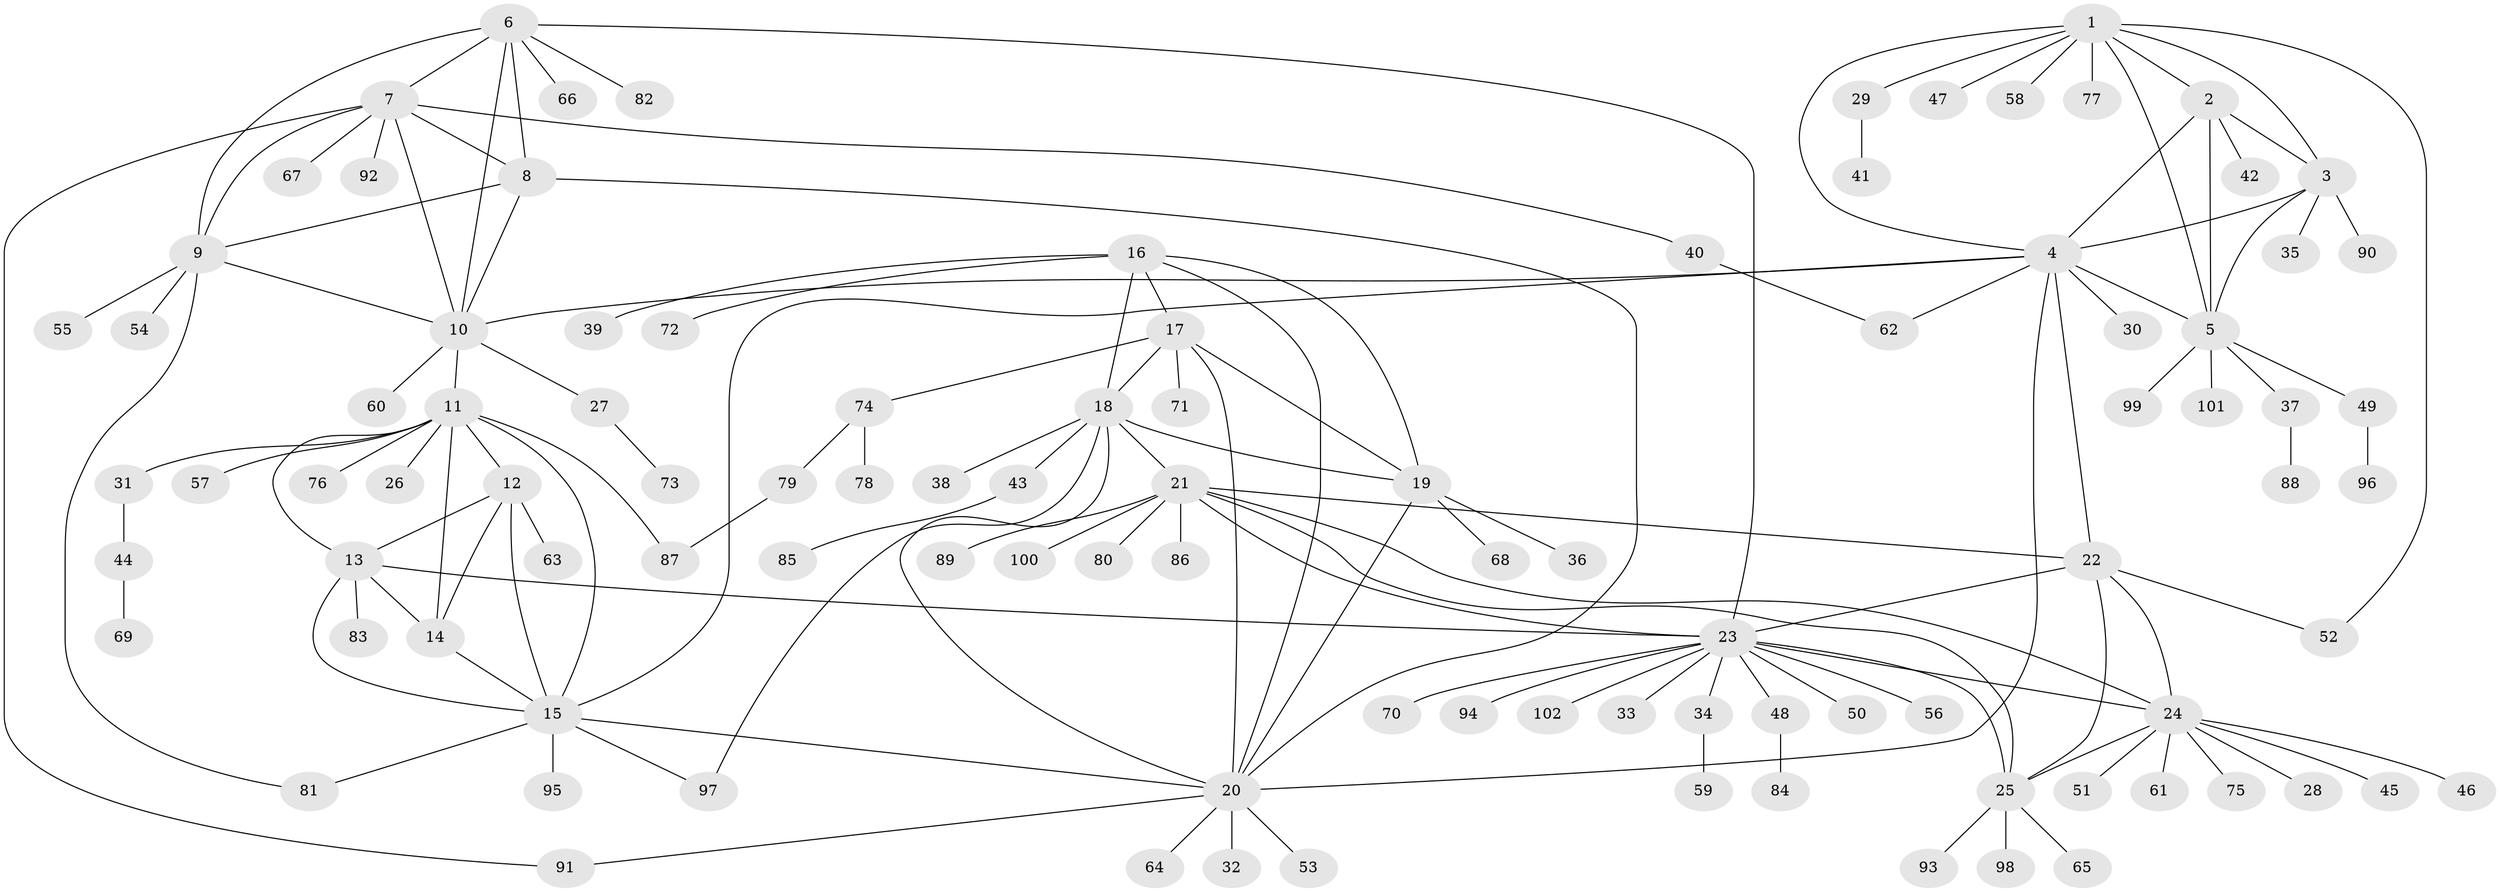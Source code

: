 // coarse degree distribution, {7: 0.04938271604938271, 6: 0.04938271604938271, 13: 0.024691358024691357, 8: 0.07407407407407407, 5: 0.012345679012345678, 3: 0.012345679012345678, 4: 0.012345679012345678, 9: 0.012345679012345678, 1: 0.5802469135802469, 2: 0.1728395061728395}
// Generated by graph-tools (version 1.1) at 2025/52/02/27/25 19:52:22]
// undirected, 102 vertices, 143 edges
graph export_dot {
graph [start="1"]
  node [color=gray90,style=filled];
  1;
  2;
  3;
  4;
  5;
  6;
  7;
  8;
  9;
  10;
  11;
  12;
  13;
  14;
  15;
  16;
  17;
  18;
  19;
  20;
  21;
  22;
  23;
  24;
  25;
  26;
  27;
  28;
  29;
  30;
  31;
  32;
  33;
  34;
  35;
  36;
  37;
  38;
  39;
  40;
  41;
  42;
  43;
  44;
  45;
  46;
  47;
  48;
  49;
  50;
  51;
  52;
  53;
  54;
  55;
  56;
  57;
  58;
  59;
  60;
  61;
  62;
  63;
  64;
  65;
  66;
  67;
  68;
  69;
  70;
  71;
  72;
  73;
  74;
  75;
  76;
  77;
  78;
  79;
  80;
  81;
  82;
  83;
  84;
  85;
  86;
  87;
  88;
  89;
  90;
  91;
  92;
  93;
  94;
  95;
  96;
  97;
  98;
  99;
  100;
  101;
  102;
  1 -- 2;
  1 -- 3;
  1 -- 4;
  1 -- 5;
  1 -- 29;
  1 -- 47;
  1 -- 52;
  1 -- 58;
  1 -- 77;
  2 -- 3;
  2 -- 4;
  2 -- 5;
  2 -- 42;
  3 -- 4;
  3 -- 5;
  3 -- 35;
  3 -- 90;
  4 -- 5;
  4 -- 10;
  4 -- 15;
  4 -- 20;
  4 -- 22;
  4 -- 30;
  4 -- 62;
  5 -- 37;
  5 -- 49;
  5 -- 99;
  5 -- 101;
  6 -- 7;
  6 -- 8;
  6 -- 9;
  6 -- 10;
  6 -- 23;
  6 -- 66;
  6 -- 82;
  7 -- 8;
  7 -- 9;
  7 -- 10;
  7 -- 40;
  7 -- 67;
  7 -- 91;
  7 -- 92;
  8 -- 9;
  8 -- 10;
  8 -- 20;
  9 -- 10;
  9 -- 54;
  9 -- 55;
  9 -- 81;
  10 -- 11;
  10 -- 27;
  10 -- 60;
  11 -- 12;
  11 -- 13;
  11 -- 14;
  11 -- 15;
  11 -- 26;
  11 -- 31;
  11 -- 57;
  11 -- 76;
  11 -- 87;
  12 -- 13;
  12 -- 14;
  12 -- 15;
  12 -- 63;
  13 -- 14;
  13 -- 15;
  13 -- 23;
  13 -- 83;
  14 -- 15;
  15 -- 20;
  15 -- 81;
  15 -- 95;
  15 -- 97;
  16 -- 17;
  16 -- 18;
  16 -- 19;
  16 -- 20;
  16 -- 39;
  16 -- 72;
  17 -- 18;
  17 -- 19;
  17 -- 20;
  17 -- 71;
  17 -- 74;
  18 -- 19;
  18 -- 20;
  18 -- 21;
  18 -- 38;
  18 -- 43;
  18 -- 97;
  19 -- 20;
  19 -- 36;
  19 -- 68;
  20 -- 32;
  20 -- 53;
  20 -- 64;
  20 -- 91;
  21 -- 22;
  21 -- 23;
  21 -- 24;
  21 -- 25;
  21 -- 80;
  21 -- 86;
  21 -- 89;
  21 -- 100;
  22 -- 23;
  22 -- 24;
  22 -- 25;
  22 -- 52;
  23 -- 24;
  23 -- 25;
  23 -- 33;
  23 -- 34;
  23 -- 48;
  23 -- 50;
  23 -- 56;
  23 -- 70;
  23 -- 94;
  23 -- 102;
  24 -- 25;
  24 -- 28;
  24 -- 45;
  24 -- 46;
  24 -- 51;
  24 -- 61;
  24 -- 75;
  25 -- 65;
  25 -- 93;
  25 -- 98;
  27 -- 73;
  29 -- 41;
  31 -- 44;
  34 -- 59;
  37 -- 88;
  40 -- 62;
  43 -- 85;
  44 -- 69;
  48 -- 84;
  49 -- 96;
  74 -- 78;
  74 -- 79;
  79 -- 87;
}
